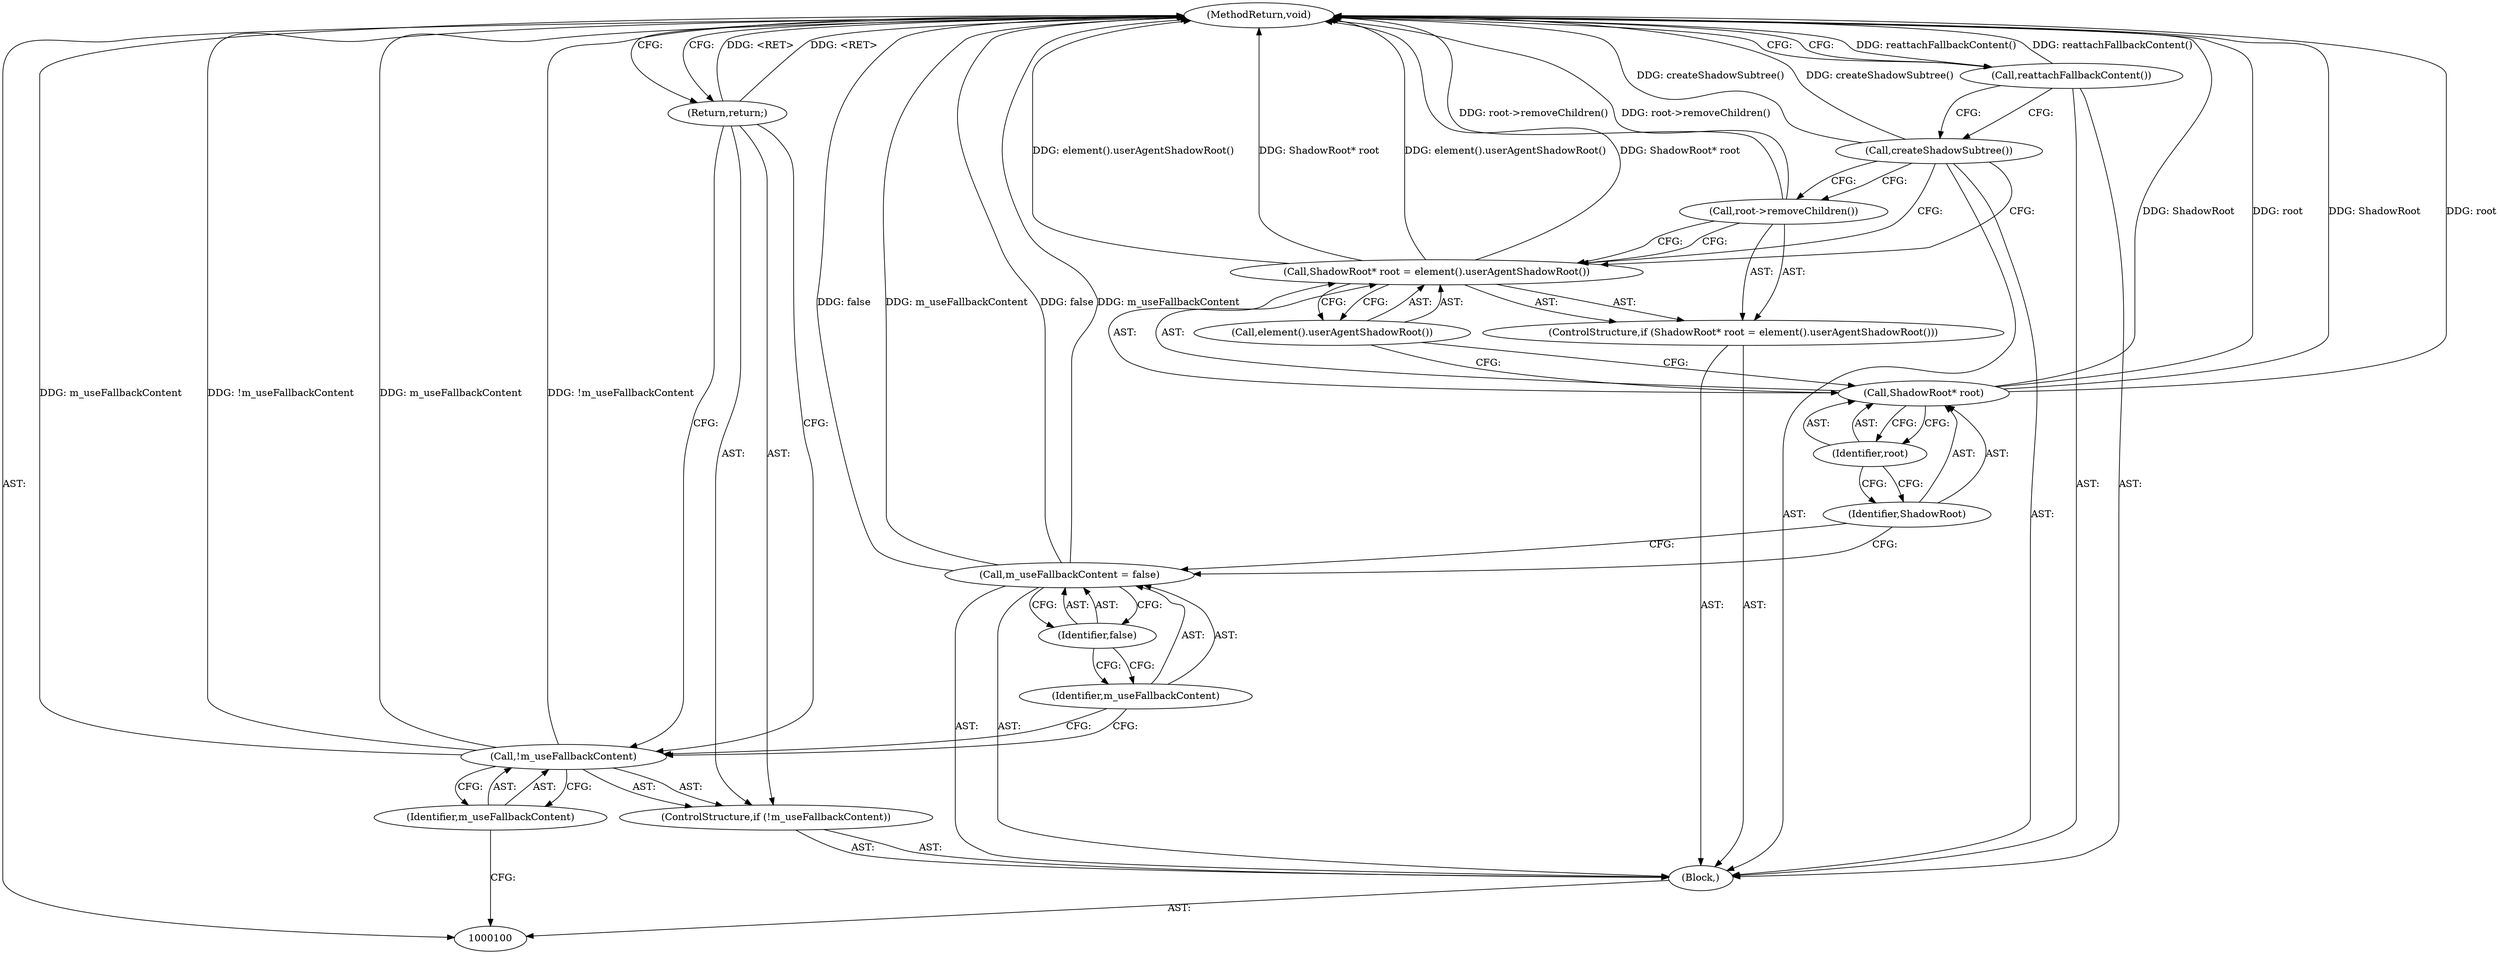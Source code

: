 digraph "0_Chrome_2386a6a49ea992a1e859eb0296c1cc53e5772cdb" {
"1000118" [label="(MethodReturn,void)"];
"1000101" [label="(Block,)"];
"1000104" [label="(Identifier,m_useFallbackContent)"];
"1000102" [label="(ControlStructure,if (!m_useFallbackContent))"];
"1000103" [label="(Call,!m_useFallbackContent)"];
"1000105" [label="(Return,return;)"];
"1000108" [label="(Identifier,false)"];
"1000106" [label="(Call,m_useFallbackContent = false)"];
"1000107" [label="(Identifier,m_useFallbackContent)"];
"1000113" [label="(Identifier,root)"];
"1000114" [label="(Call,element().userAgentShadowRoot())"];
"1000109" [label="(ControlStructure,if (ShadowRoot* root = element().userAgentShadowRoot()))"];
"1000110" [label="(Call,ShadowRoot* root = element().userAgentShadowRoot())"];
"1000111" [label="(Call,ShadowRoot* root)"];
"1000112" [label="(Identifier,ShadowRoot)"];
"1000115" [label="(Call,root->removeChildren())"];
"1000116" [label="(Call,createShadowSubtree())"];
"1000117" [label="(Call,reattachFallbackContent())"];
"1000118" -> "1000100"  [label="AST: "];
"1000118" -> "1000105"  [label="CFG: "];
"1000118" -> "1000117"  [label="CFG: "];
"1000117" -> "1000118"  [label="DDG: reattachFallbackContent()"];
"1000106" -> "1000118"  [label="DDG: false"];
"1000106" -> "1000118"  [label="DDG: m_useFallbackContent"];
"1000103" -> "1000118"  [label="DDG: m_useFallbackContent"];
"1000103" -> "1000118"  [label="DDG: !m_useFallbackContent"];
"1000110" -> "1000118"  [label="DDG: element().userAgentShadowRoot()"];
"1000110" -> "1000118"  [label="DDG: ShadowRoot* root"];
"1000115" -> "1000118"  [label="DDG: root->removeChildren()"];
"1000111" -> "1000118"  [label="DDG: ShadowRoot"];
"1000111" -> "1000118"  [label="DDG: root"];
"1000116" -> "1000118"  [label="DDG: createShadowSubtree()"];
"1000105" -> "1000118"  [label="DDG: <RET>"];
"1000101" -> "1000100"  [label="AST: "];
"1000102" -> "1000101"  [label="AST: "];
"1000106" -> "1000101"  [label="AST: "];
"1000109" -> "1000101"  [label="AST: "];
"1000116" -> "1000101"  [label="AST: "];
"1000117" -> "1000101"  [label="AST: "];
"1000104" -> "1000103"  [label="AST: "];
"1000104" -> "1000100"  [label="CFG: "];
"1000103" -> "1000104"  [label="CFG: "];
"1000102" -> "1000101"  [label="AST: "];
"1000103" -> "1000102"  [label="AST: "];
"1000105" -> "1000102"  [label="AST: "];
"1000103" -> "1000102"  [label="AST: "];
"1000103" -> "1000104"  [label="CFG: "];
"1000104" -> "1000103"  [label="AST: "];
"1000105" -> "1000103"  [label="CFG: "];
"1000107" -> "1000103"  [label="CFG: "];
"1000103" -> "1000118"  [label="DDG: m_useFallbackContent"];
"1000103" -> "1000118"  [label="DDG: !m_useFallbackContent"];
"1000105" -> "1000102"  [label="AST: "];
"1000105" -> "1000103"  [label="CFG: "];
"1000118" -> "1000105"  [label="CFG: "];
"1000105" -> "1000118"  [label="DDG: <RET>"];
"1000108" -> "1000106"  [label="AST: "];
"1000108" -> "1000107"  [label="CFG: "];
"1000106" -> "1000108"  [label="CFG: "];
"1000106" -> "1000101"  [label="AST: "];
"1000106" -> "1000108"  [label="CFG: "];
"1000107" -> "1000106"  [label="AST: "];
"1000108" -> "1000106"  [label="AST: "];
"1000112" -> "1000106"  [label="CFG: "];
"1000106" -> "1000118"  [label="DDG: false"];
"1000106" -> "1000118"  [label="DDG: m_useFallbackContent"];
"1000107" -> "1000106"  [label="AST: "];
"1000107" -> "1000103"  [label="CFG: "];
"1000108" -> "1000107"  [label="CFG: "];
"1000113" -> "1000111"  [label="AST: "];
"1000113" -> "1000112"  [label="CFG: "];
"1000111" -> "1000113"  [label="CFG: "];
"1000114" -> "1000110"  [label="AST: "];
"1000114" -> "1000111"  [label="CFG: "];
"1000110" -> "1000114"  [label="CFG: "];
"1000109" -> "1000101"  [label="AST: "];
"1000110" -> "1000109"  [label="AST: "];
"1000115" -> "1000109"  [label="AST: "];
"1000110" -> "1000109"  [label="AST: "];
"1000110" -> "1000114"  [label="CFG: "];
"1000111" -> "1000110"  [label="AST: "];
"1000114" -> "1000110"  [label="AST: "];
"1000115" -> "1000110"  [label="CFG: "];
"1000116" -> "1000110"  [label="CFG: "];
"1000110" -> "1000118"  [label="DDG: element().userAgentShadowRoot()"];
"1000110" -> "1000118"  [label="DDG: ShadowRoot* root"];
"1000111" -> "1000110"  [label="AST: "];
"1000111" -> "1000113"  [label="CFG: "];
"1000112" -> "1000111"  [label="AST: "];
"1000113" -> "1000111"  [label="AST: "];
"1000114" -> "1000111"  [label="CFG: "];
"1000111" -> "1000118"  [label="DDG: ShadowRoot"];
"1000111" -> "1000118"  [label="DDG: root"];
"1000112" -> "1000111"  [label="AST: "];
"1000112" -> "1000106"  [label="CFG: "];
"1000113" -> "1000112"  [label="CFG: "];
"1000115" -> "1000109"  [label="AST: "];
"1000115" -> "1000110"  [label="CFG: "];
"1000116" -> "1000115"  [label="CFG: "];
"1000115" -> "1000118"  [label="DDG: root->removeChildren()"];
"1000116" -> "1000101"  [label="AST: "];
"1000116" -> "1000115"  [label="CFG: "];
"1000116" -> "1000110"  [label="CFG: "];
"1000117" -> "1000116"  [label="CFG: "];
"1000116" -> "1000118"  [label="DDG: createShadowSubtree()"];
"1000117" -> "1000101"  [label="AST: "];
"1000117" -> "1000116"  [label="CFG: "];
"1000118" -> "1000117"  [label="CFG: "];
"1000117" -> "1000118"  [label="DDG: reattachFallbackContent()"];
}
